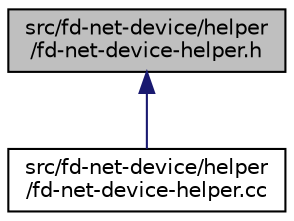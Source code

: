 digraph "src/fd-net-device/helper/fd-net-device-helper.h"
{
 // LATEX_PDF_SIZE
  edge [fontname="Helvetica",fontsize="10",labelfontname="Helvetica",labelfontsize="10"];
  node [fontname="Helvetica",fontsize="10",shape=record];
  Node1 [label="src/fd-net-device/helper\l/fd-net-device-helper.h",height=0.2,width=0.4,color="black", fillcolor="grey75", style="filled", fontcolor="black",tooltip=" "];
  Node1 -> Node2 [dir="back",color="midnightblue",fontsize="10",style="solid",fontname="Helvetica"];
  Node2 [label="src/fd-net-device/helper\l/fd-net-device-helper.cc",height=0.2,width=0.4,color="black", fillcolor="white", style="filled",URL="$fd-net-device-helper_8cc.html",tooltip=" "];
}
